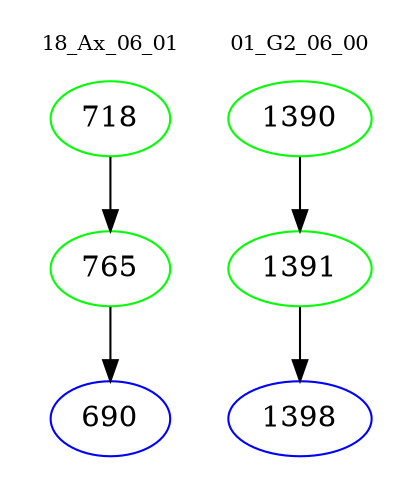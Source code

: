 digraph{
subgraph cluster_0 {
color = white
label = "18_Ax_06_01";
fontsize=10;
T0_718 [label="718", color="green"]
T0_718 -> T0_765 [color="black"]
T0_765 [label="765", color="green"]
T0_765 -> T0_690 [color="black"]
T0_690 [label="690", color="blue"]
}
subgraph cluster_1 {
color = white
label = "01_G2_06_00";
fontsize=10;
T1_1390 [label="1390", color="green"]
T1_1390 -> T1_1391 [color="black"]
T1_1391 [label="1391", color="green"]
T1_1391 -> T1_1398 [color="black"]
T1_1398 [label="1398", color="blue"]
}
}
